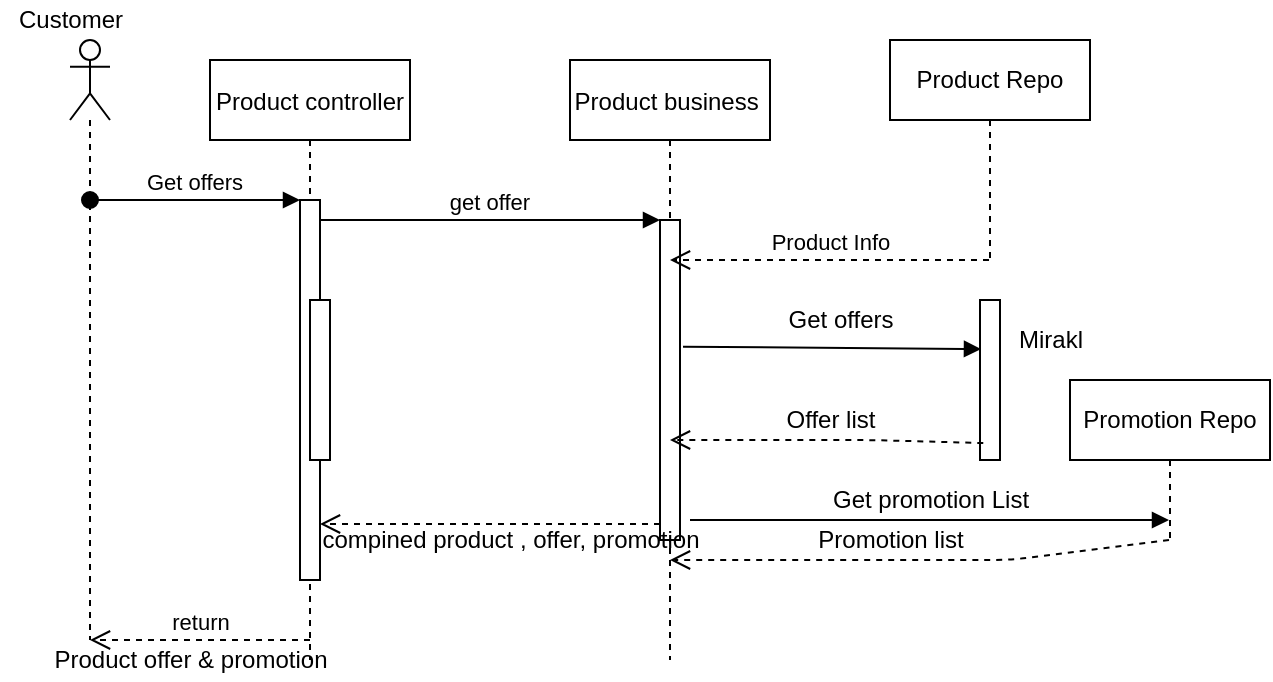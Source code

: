 <mxfile version="14.6.5" type="github">
  <diagram id="kgpKYQtTHZ0yAKxKKP6v" name="Page-1">
    <mxGraphModel dx="698" dy="393" grid="1" gridSize="10" guides="1" tooltips="1" connect="1" arrows="1" fold="1" page="1" pageScale="1" pageWidth="850" pageHeight="1100" math="0" shadow="0">
      <root>
        <mxCell id="0" />
        <mxCell id="1" parent="0" />
        <mxCell id="3nuBFxr9cyL0pnOWT2aG-1" value="Product controller" style="shape=umlLifeline;perimeter=lifelinePerimeter;container=1;collapsible=0;recursiveResize=0;rounded=0;shadow=0;strokeWidth=1;" parent="1" vertex="1">
          <mxGeometry x="120" y="80" width="100" height="300" as="geometry" />
        </mxCell>
        <mxCell id="3nuBFxr9cyL0pnOWT2aG-2" value="" style="points=[];perimeter=orthogonalPerimeter;rounded=0;shadow=0;strokeWidth=1;" parent="3nuBFxr9cyL0pnOWT2aG-1" vertex="1">
          <mxGeometry x="45" y="70" width="10" height="190" as="geometry" />
        </mxCell>
        <mxCell id="3nuBFxr9cyL0pnOWT2aG-4" value="" style="points=[];perimeter=orthogonalPerimeter;rounded=0;shadow=0;strokeWidth=1;" parent="3nuBFxr9cyL0pnOWT2aG-1" vertex="1">
          <mxGeometry x="50" y="120" width="10" height="80" as="geometry" />
        </mxCell>
        <mxCell id="3nuBFxr9cyL0pnOWT2aG-5" value="Product business " style="shape=umlLifeline;perimeter=lifelinePerimeter;container=1;collapsible=0;recursiveResize=0;rounded=0;shadow=0;strokeWidth=1;" parent="1" vertex="1">
          <mxGeometry x="300" y="80" width="100" height="300" as="geometry" />
        </mxCell>
        <mxCell id="3nuBFxr9cyL0pnOWT2aG-6" value="" style="points=[];perimeter=orthogonalPerimeter;rounded=0;shadow=0;strokeWidth=1;" parent="3nuBFxr9cyL0pnOWT2aG-5" vertex="1">
          <mxGeometry x="45" y="80" width="10" height="160" as="geometry" />
        </mxCell>
        <mxCell id="3nuBFxr9cyL0pnOWT2aG-7" value="return" style="verticalAlign=bottom;endArrow=open;dashed=1;endSize=8;exitX=0;exitY=0.95;shadow=0;strokeWidth=1;noLabel=1;fontColor=none;" parent="1" source="3nuBFxr9cyL0pnOWT2aG-6" target="3nuBFxr9cyL0pnOWT2aG-2" edge="1">
          <mxGeometry relative="1" as="geometry">
            <mxPoint x="275" y="236" as="targetPoint" />
          </mxGeometry>
        </mxCell>
        <mxCell id="3nuBFxr9cyL0pnOWT2aG-8" value="get offer" style="verticalAlign=bottom;endArrow=block;entryX=0;entryY=0;shadow=0;strokeWidth=1;" parent="1" source="3nuBFxr9cyL0pnOWT2aG-2" target="3nuBFxr9cyL0pnOWT2aG-6" edge="1">
          <mxGeometry relative="1" as="geometry">
            <mxPoint x="275" y="160" as="sourcePoint" />
          </mxGeometry>
        </mxCell>
        <mxCell id="3HnHHPOisLPz_FVJ4Kmp-1" value="" style="shape=umlLifeline;participant=umlActor;perimeter=lifelinePerimeter;whiteSpace=wrap;html=1;container=1;collapsible=0;recursiveResize=0;verticalAlign=top;spacingTop=36;outlineConnect=0;" vertex="1" parent="1">
          <mxGeometry x="50" y="70" width="20" height="300" as="geometry" />
        </mxCell>
        <mxCell id="3HnHHPOisLPz_FVJ4Kmp-2" value="Customer" style="text;html=1;align=center;verticalAlign=middle;resizable=0;points=[];autosize=1;strokeColor=none;" vertex="1" parent="1">
          <mxGeometry x="15" y="50" width="70" height="20" as="geometry" />
        </mxCell>
        <mxCell id="3nuBFxr9cyL0pnOWT2aG-3" value="Get offers" style="verticalAlign=bottom;startArrow=oval;endArrow=block;startSize=8;shadow=0;strokeWidth=1;" parent="1" target="3nuBFxr9cyL0pnOWT2aG-2" edge="1" source="3HnHHPOisLPz_FVJ4Kmp-1">
          <mxGeometry relative="1" as="geometry">
            <mxPoint x="105" y="150" as="sourcePoint" />
            <Array as="points">
              <mxPoint x="100" y="150" />
            </Array>
          </mxGeometry>
        </mxCell>
        <mxCell id="3HnHHPOisLPz_FVJ4Kmp-17" value="Product Repo" style="shape=umlLifeline;perimeter=lifelinePerimeter;whiteSpace=wrap;html=1;container=1;collapsible=0;recursiveResize=0;outlineConnect=0;" vertex="1" parent="1">
          <mxGeometry x="460" y="70" width="100" height="110" as="geometry" />
        </mxCell>
        <mxCell id="3HnHHPOisLPz_FVJ4Kmp-19" value="Promotion Repo" style="shape=umlLifeline;perimeter=lifelinePerimeter;whiteSpace=wrap;html=1;container=1;collapsible=0;recursiveResize=0;outlineConnect=0;" vertex="1" parent="1">
          <mxGeometry x="550" y="240" width="100" height="80" as="geometry" />
        </mxCell>
        <mxCell id="3HnHHPOisLPz_FVJ4Kmp-23" value="Product Info" style="html=1;verticalAlign=bottom;endArrow=open;dashed=1;endSize=8;" edge="1" parent="1" source="3HnHHPOisLPz_FVJ4Kmp-17" target="3nuBFxr9cyL0pnOWT2aG-5">
          <mxGeometry relative="1" as="geometry">
            <mxPoint x="430" y="220" as="sourcePoint" />
            <mxPoint x="350" y="220" as="targetPoint" />
            <Array as="points">
              <mxPoint x="400" y="180" />
            </Array>
          </mxGeometry>
        </mxCell>
        <mxCell id="3HnHHPOisLPz_FVJ4Kmp-37" value="" style="html=1;points=[];perimeter=orthogonalPerimeter;" vertex="1" parent="1">
          <mxGeometry x="505" y="200" width="10" height="80" as="geometry" />
        </mxCell>
        <mxCell id="3HnHHPOisLPz_FVJ4Kmp-39" value="Mirakl" style="text;html=1;align=center;verticalAlign=middle;resizable=0;points=[];autosize=1;strokeColor=none;" vertex="1" parent="1">
          <mxGeometry x="515" y="210" width="50" height="20" as="geometry" />
        </mxCell>
        <mxCell id="3HnHHPOisLPz_FVJ4Kmp-40" value="return" style="verticalAlign=bottom;endArrow=open;dashed=1;endSize=8;exitX=0.164;exitY=0.894;exitDx=0;exitDy=0;exitPerimeter=0;html=1;noLabel=1;fontColor=none;labelBackgroundColor=none;" edge="1" parent="1" source="3HnHHPOisLPz_FVJ4Kmp-37" target="3nuBFxr9cyL0pnOWT2aG-5">
          <mxGeometry y="-10" relative="1" as="geometry">
            <mxPoint x="490" y="270" as="sourcePoint" />
            <mxPoint x="410" y="270" as="targetPoint" />
            <Array as="points">
              <mxPoint x="450" y="270" />
            </Array>
            <mxPoint as="offset" />
          </mxGeometry>
        </mxCell>
        <mxCell id="3HnHHPOisLPz_FVJ4Kmp-41" value="Offer list" style="text;html=1;align=center;verticalAlign=middle;resizable=0;points=[];autosize=1;strokeColor=none;" vertex="1" parent="1">
          <mxGeometry x="400" y="250" width="60" height="20" as="geometry" />
        </mxCell>
        <mxCell id="3HnHHPOisLPz_FVJ4Kmp-42" value="dispatch" style="html=1;verticalAlign=bottom;endArrow=block;labelBackgroundColor=#ffffff;entryX=0.048;entryY=0.307;entryDx=0;entryDy=0;entryPerimeter=0;exitX=1.149;exitY=0.396;exitDx=0;exitDy=0;exitPerimeter=0;noLabel=1;fontColor=none;" edge="1" parent="1" source="3nuBFxr9cyL0pnOWT2aG-6" target="3HnHHPOisLPz_FVJ4Kmp-37">
          <mxGeometry width="80" relative="1" as="geometry">
            <mxPoint x="350" y="220" as="sourcePoint" />
            <mxPoint x="430" y="220" as="targetPoint" />
          </mxGeometry>
        </mxCell>
        <mxCell id="3HnHHPOisLPz_FVJ4Kmp-43" value="Get offers" style="text;html=1;align=center;verticalAlign=middle;resizable=0;points=[];autosize=1;strokeColor=none;fontColor=#000000;" vertex="1" parent="1">
          <mxGeometry x="400" y="200" width="70" height="20" as="geometry" />
        </mxCell>
        <mxCell id="3HnHHPOisLPz_FVJ4Kmp-44" value="dispatch" style="html=1;verticalAlign=bottom;endArrow=block;labelBackgroundColor=none;noLabel=1;fontColor=none;" edge="1" parent="1" target="3HnHHPOisLPz_FVJ4Kmp-19">
          <mxGeometry width="80" relative="1" as="geometry">
            <mxPoint x="360" y="310" as="sourcePoint" />
            <mxPoint x="480" y="320" as="targetPoint" />
          </mxGeometry>
        </mxCell>
        <mxCell id="3HnHHPOisLPz_FVJ4Kmp-47" value="return" style="html=1;verticalAlign=bottom;endArrow=open;dashed=1;endSize=8;labelBackgroundColor=none;noLabel=1;fontColor=none;" edge="1" parent="1" source="3HnHHPOisLPz_FVJ4Kmp-19" target="3nuBFxr9cyL0pnOWT2aG-5">
          <mxGeometry x="0.107" relative="1" as="geometry">
            <mxPoint x="540.33" y="330" as="sourcePoint" />
            <mxPoint x="449.997" y="330" as="targetPoint" />
            <Array as="points">
              <mxPoint x="520.33" y="330" />
              <mxPoint x="500.33" y="330" />
            </Array>
            <mxPoint as="offset" />
          </mxGeometry>
        </mxCell>
        <mxCell id="3HnHHPOisLPz_FVJ4Kmp-48" value="Get promotion List" style="text;html=1;align=center;verticalAlign=middle;resizable=0;points=[];autosize=1;strokeColor=none;fontColor=none;" vertex="1" parent="1">
          <mxGeometry x="425" y="290" width="110" height="20" as="geometry" />
        </mxCell>
        <mxCell id="3HnHHPOisLPz_FVJ4Kmp-49" value="Promotion list" style="text;html=1;align=center;verticalAlign=middle;resizable=0;points=[];autosize=1;strokeColor=none;fontColor=none;" vertex="1" parent="1">
          <mxGeometry x="415" y="310" width="90" height="20" as="geometry" />
        </mxCell>
        <mxCell id="3HnHHPOisLPz_FVJ4Kmp-51" value="compined product , offer, promotion" style="text;html=1;align=center;verticalAlign=middle;resizable=0;points=[];autosize=1;strokeColor=none;fontColor=none;" vertex="1" parent="1">
          <mxGeometry x="170" y="310" width="200" height="20" as="geometry" />
        </mxCell>
        <mxCell id="3HnHHPOisLPz_FVJ4Kmp-53" value="return" style="html=1;verticalAlign=bottom;endArrow=open;dashed=1;endSize=8;labelBackgroundColor=none;fontColor=none;" edge="1" parent="1" target="3HnHHPOisLPz_FVJ4Kmp-1">
          <mxGeometry relative="1" as="geometry">
            <mxPoint x="170" y="370" as="sourcePoint" />
            <mxPoint x="90" y="370" as="targetPoint" />
          </mxGeometry>
        </mxCell>
        <mxCell id="3HnHHPOisLPz_FVJ4Kmp-55" value="Product offer &amp;amp; promotion" style="text;html=1;align=center;verticalAlign=middle;resizable=0;points=[];autosize=1;strokeColor=none;fontColor=none;" vertex="1" parent="1">
          <mxGeometry x="35" y="370" width="150" height="20" as="geometry" />
        </mxCell>
      </root>
    </mxGraphModel>
  </diagram>
</mxfile>
